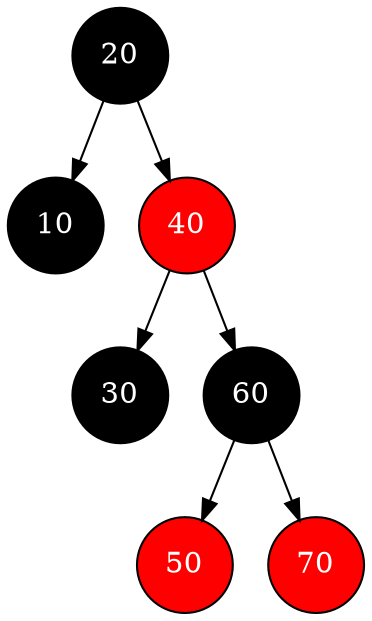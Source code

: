 digraph RedBlackTree {
    node [shape=circle, style=filled, color=black, fontcolor=white];
    20 [label="20", fillcolor="black"];
    20 -> 10;
    10 [label="10", fillcolor="black"];
    20 -> 40;
    40 [label="40", fillcolor="red"];
    40 -> 30;
    30 [label="30", fillcolor="black"];
    40 -> 60;
    60 [label="60", fillcolor="black"];
    60 -> 50;
    50 [label="50", fillcolor="red"];
    60 -> 70;
    70 [label="70", fillcolor="red"];
}
